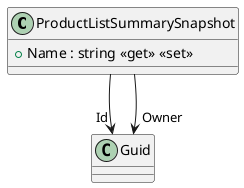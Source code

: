 @startuml
class ProductListSummarySnapshot {
    + Name : string <<get>> <<set>>
}
ProductListSummarySnapshot --> "Id" Guid
ProductListSummarySnapshot --> "Owner" Guid
@enduml
